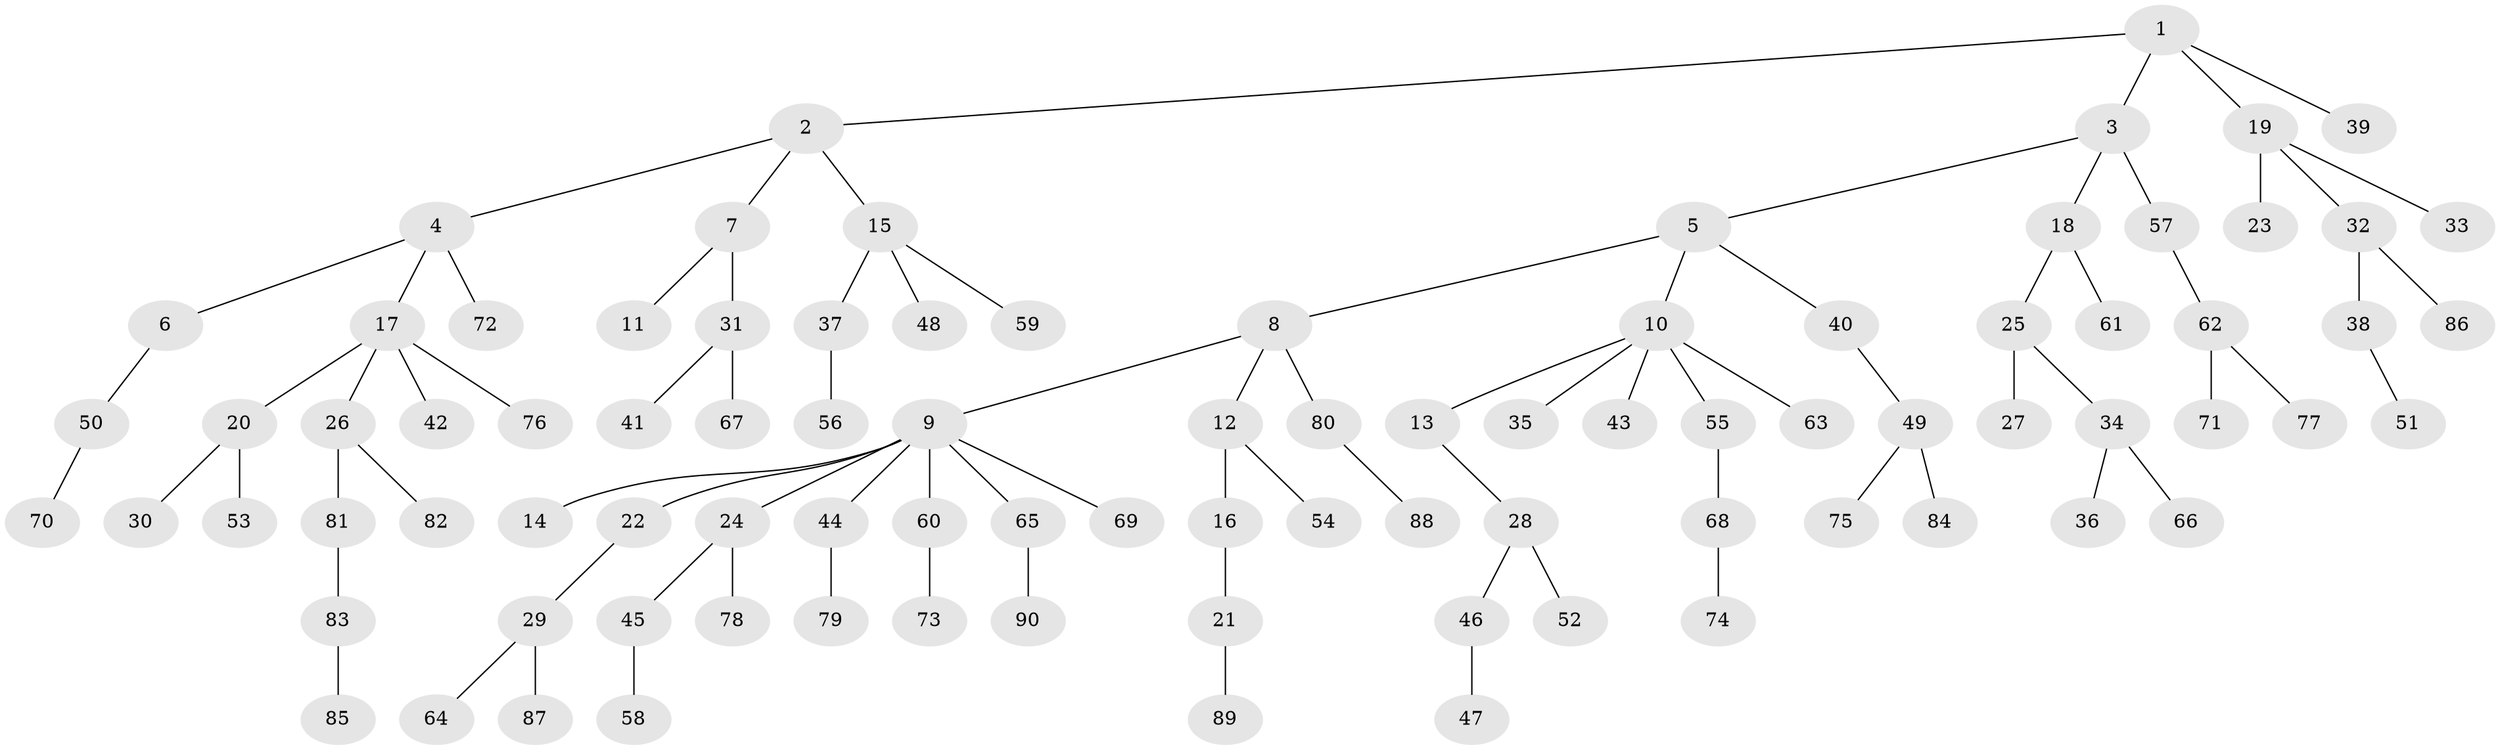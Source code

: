 // coarse degree distribution, {3: 0.11475409836065574, 6: 0.03278688524590164, 2: 0.19672131147540983, 4: 0.06557377049180328, 8: 0.01639344262295082, 5: 0.01639344262295082, 1: 0.5573770491803278}
// Generated by graph-tools (version 1.1) at 2025/52/02/27/25 19:52:10]
// undirected, 90 vertices, 89 edges
graph export_dot {
graph [start="1"]
  node [color=gray90,style=filled];
  1;
  2;
  3;
  4;
  5;
  6;
  7;
  8;
  9;
  10;
  11;
  12;
  13;
  14;
  15;
  16;
  17;
  18;
  19;
  20;
  21;
  22;
  23;
  24;
  25;
  26;
  27;
  28;
  29;
  30;
  31;
  32;
  33;
  34;
  35;
  36;
  37;
  38;
  39;
  40;
  41;
  42;
  43;
  44;
  45;
  46;
  47;
  48;
  49;
  50;
  51;
  52;
  53;
  54;
  55;
  56;
  57;
  58;
  59;
  60;
  61;
  62;
  63;
  64;
  65;
  66;
  67;
  68;
  69;
  70;
  71;
  72;
  73;
  74;
  75;
  76;
  77;
  78;
  79;
  80;
  81;
  82;
  83;
  84;
  85;
  86;
  87;
  88;
  89;
  90;
  1 -- 2;
  1 -- 3;
  1 -- 19;
  1 -- 39;
  2 -- 4;
  2 -- 7;
  2 -- 15;
  3 -- 5;
  3 -- 18;
  3 -- 57;
  4 -- 6;
  4 -- 17;
  4 -- 72;
  5 -- 8;
  5 -- 10;
  5 -- 40;
  6 -- 50;
  7 -- 11;
  7 -- 31;
  8 -- 9;
  8 -- 12;
  8 -- 80;
  9 -- 14;
  9 -- 22;
  9 -- 24;
  9 -- 44;
  9 -- 60;
  9 -- 65;
  9 -- 69;
  10 -- 13;
  10 -- 35;
  10 -- 43;
  10 -- 55;
  10 -- 63;
  12 -- 16;
  12 -- 54;
  13 -- 28;
  15 -- 37;
  15 -- 48;
  15 -- 59;
  16 -- 21;
  17 -- 20;
  17 -- 26;
  17 -- 42;
  17 -- 76;
  18 -- 25;
  18 -- 61;
  19 -- 23;
  19 -- 32;
  19 -- 33;
  20 -- 30;
  20 -- 53;
  21 -- 89;
  22 -- 29;
  24 -- 45;
  24 -- 78;
  25 -- 27;
  25 -- 34;
  26 -- 81;
  26 -- 82;
  28 -- 46;
  28 -- 52;
  29 -- 64;
  29 -- 87;
  31 -- 41;
  31 -- 67;
  32 -- 38;
  32 -- 86;
  34 -- 36;
  34 -- 66;
  37 -- 56;
  38 -- 51;
  40 -- 49;
  44 -- 79;
  45 -- 58;
  46 -- 47;
  49 -- 75;
  49 -- 84;
  50 -- 70;
  55 -- 68;
  57 -- 62;
  60 -- 73;
  62 -- 71;
  62 -- 77;
  65 -- 90;
  68 -- 74;
  80 -- 88;
  81 -- 83;
  83 -- 85;
}

